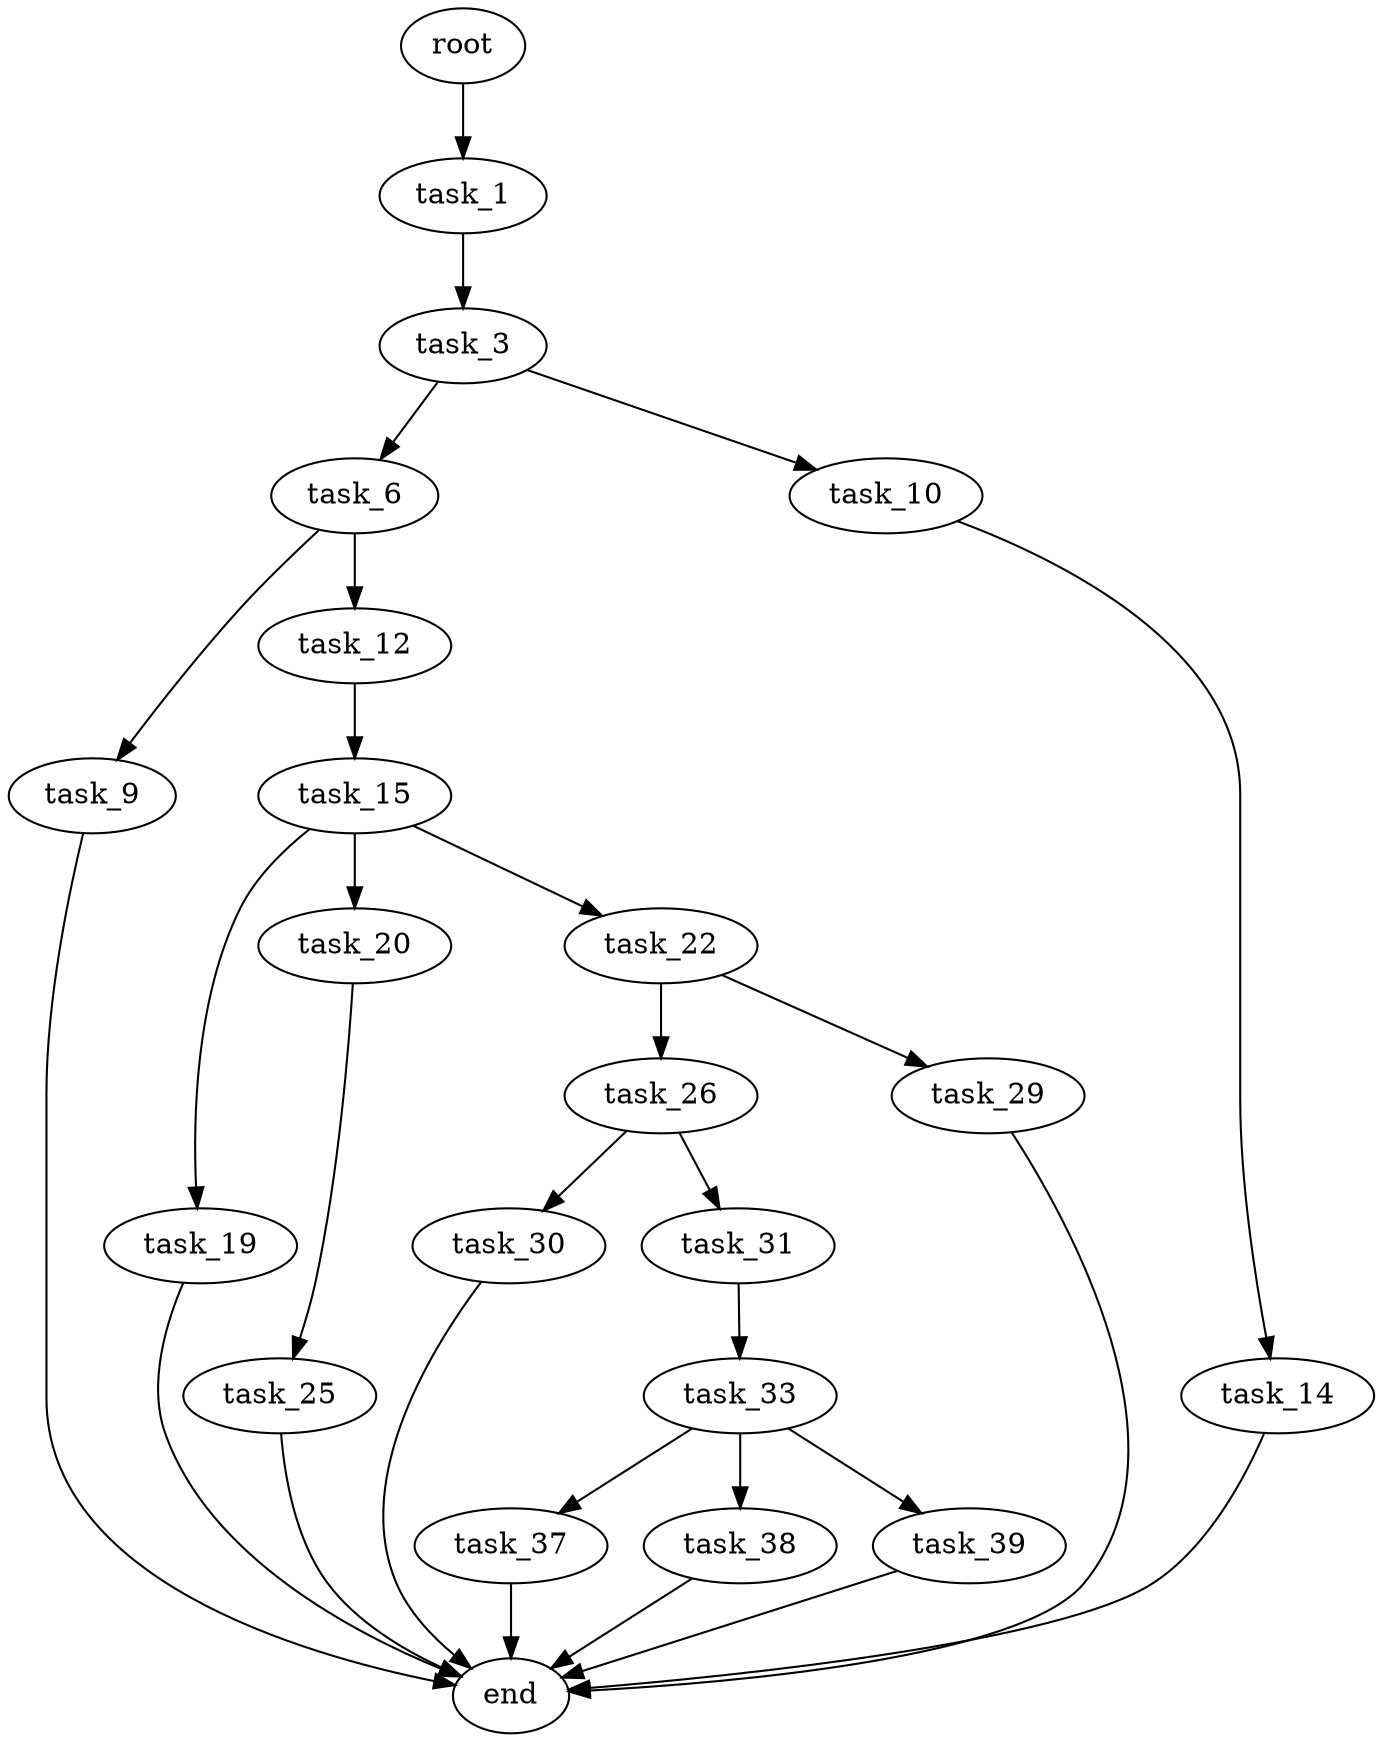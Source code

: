 digraph G {
  root [size="0.000000"];
  task_1 [size="19152802527.000000"];
  task_3 [size="6326088670.000000"];
  task_6 [size="880214320.000000"];
  task_9 [size="782757789696.000000"];
  task_10 [size="231928233984.000000"];
  task_12 [size="12002120140.000000"];
  task_14 [size="41065499846.000000"];
  task_15 [size="216856846606.000000"];
  task_19 [size="8049542487.000000"];
  task_20 [size="8589934592.000000"];
  task_22 [size="28991029248.000000"];
  task_25 [size="110893183328.000000"];
  task_26 [size="16441826961.000000"];
  task_29 [size="8589934592.000000"];
  task_30 [size="233926014938.000000"];
  task_31 [size="143103100122.000000"];
  task_33 [size="10650465495.000000"];
  task_37 [size="1073741824000.000000"];
  task_38 [size="14189031086.000000"];
  task_39 [size="12947427076.000000"];
  end [size="0.000000"];

  root -> task_1 [size="1.000000"];
  task_1 -> task_3 [size="411041792.000000"];
  task_3 -> task_6 [size="301989888.000000"];
  task_3 -> task_10 [size="301989888.000000"];
  task_6 -> task_9 [size="33554432.000000"];
  task_6 -> task_12 [size="33554432.000000"];
  task_9 -> end [size="1.000000"];
  task_10 -> task_14 [size="301989888.000000"];
  task_12 -> task_15 [size="301989888.000000"];
  task_14 -> end [size="1.000000"];
  task_15 -> task_19 [size="209715200.000000"];
  task_15 -> task_20 [size="209715200.000000"];
  task_15 -> task_22 [size="209715200.000000"];
  task_19 -> end [size="1.000000"];
  task_20 -> task_25 [size="33554432.000000"];
  task_22 -> task_26 [size="75497472.000000"];
  task_22 -> task_29 [size="75497472.000000"];
  task_25 -> end [size="1.000000"];
  task_26 -> task_30 [size="301989888.000000"];
  task_26 -> task_31 [size="301989888.000000"];
  task_29 -> end [size="1.000000"];
  task_30 -> end [size="1.000000"];
  task_31 -> task_33 [size="134217728.000000"];
  task_33 -> task_37 [size="209715200.000000"];
  task_33 -> task_38 [size="209715200.000000"];
  task_33 -> task_39 [size="209715200.000000"];
  task_37 -> end [size="1.000000"];
  task_38 -> end [size="1.000000"];
  task_39 -> end [size="1.000000"];
}
